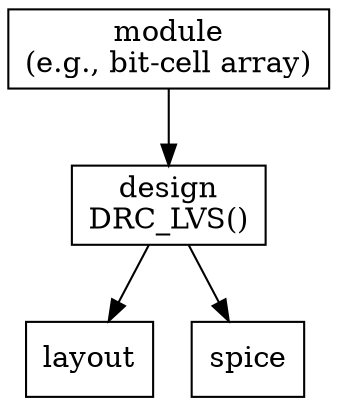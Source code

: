 digraph G {
  module [shape=record, label="module\n(e.g., bit-cell array)"];
  design [shape=record, label="design\nDRC_LVS()"];
  hierarchy_layout [shape=record, label="layout\n"];
  hierarchy_spice [shape=record, label="spice\n"];

  module -> design
  design -> hierarchy_layout;
  design -> hierarchy_spice;
}
